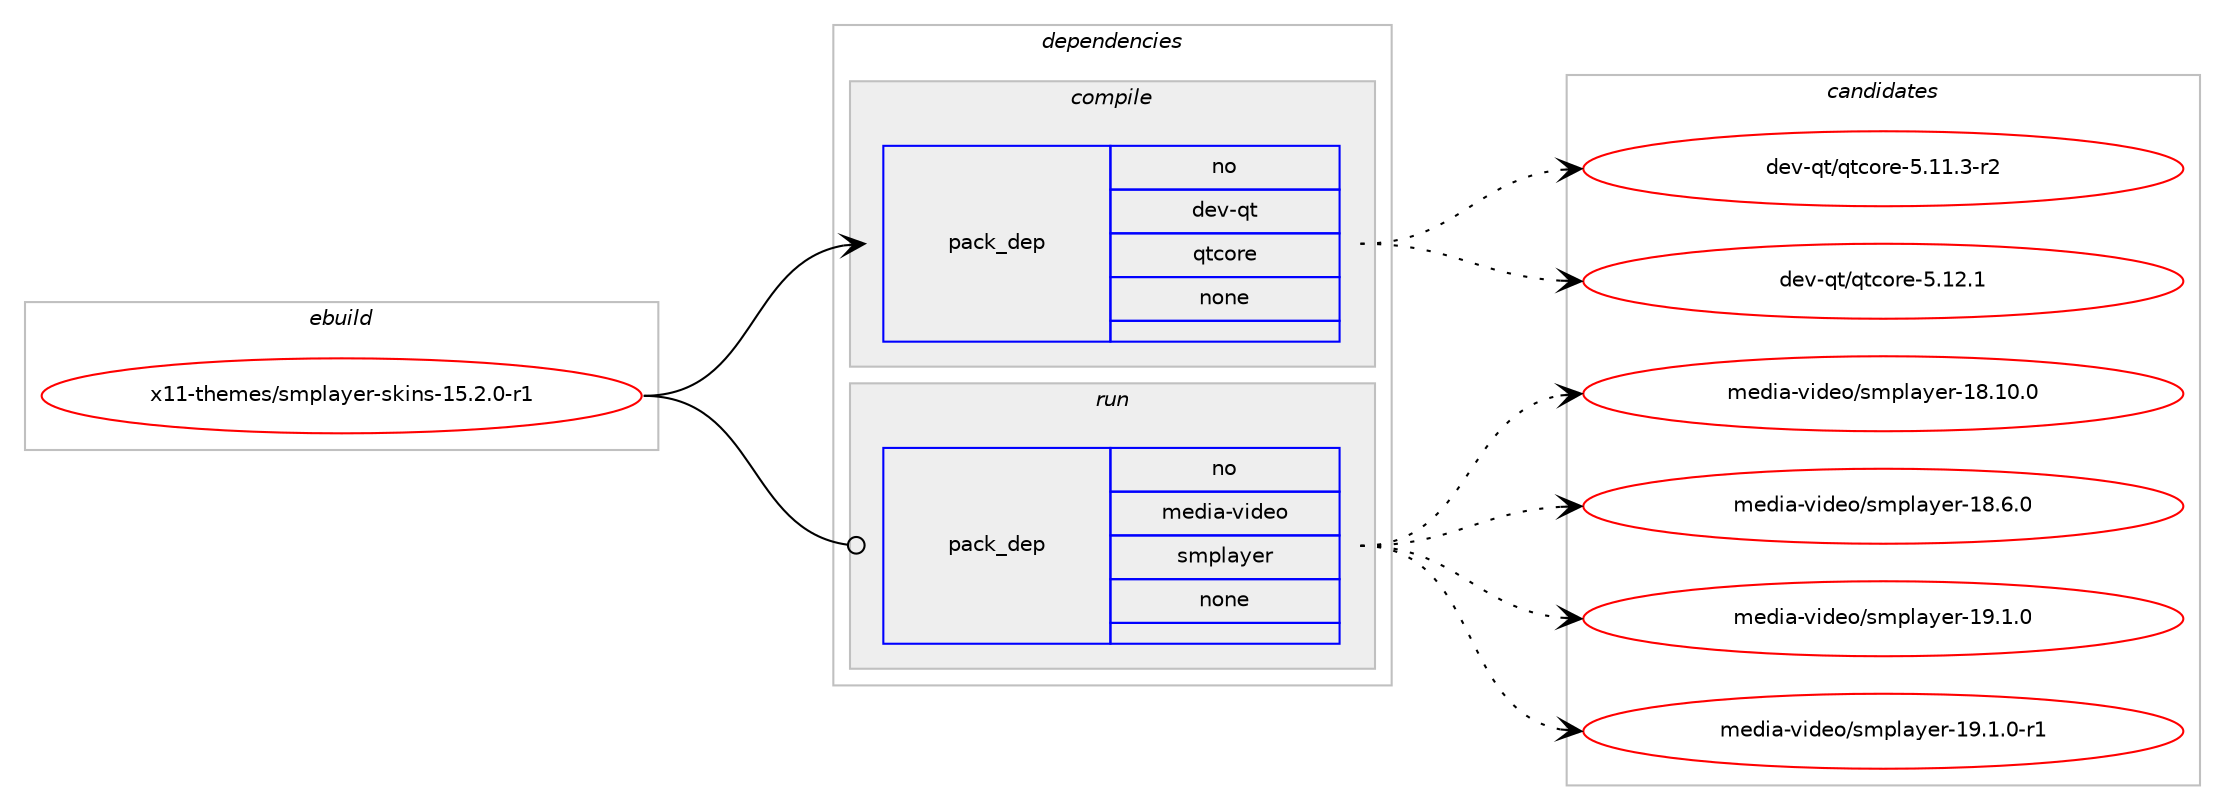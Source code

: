 digraph prolog {

# *************
# Graph options
# *************

newrank=true;
concentrate=true;
compound=true;
graph [rankdir=LR,fontname=Helvetica,fontsize=10,ranksep=1.5];#, ranksep=2.5, nodesep=0.2];
edge  [arrowhead=vee];
node  [fontname=Helvetica,fontsize=10];

# **********
# The ebuild
# **********

subgraph cluster_leftcol {
color=gray;
rank=same;
label=<<i>ebuild</i>>;
id [label="x11-themes/smplayer-skins-15.2.0-r1", color=red, width=4, href="../x11-themes/smplayer-skins-15.2.0-r1.svg"];
}

# ****************
# The dependencies
# ****************

subgraph cluster_midcol {
color=gray;
label=<<i>dependencies</i>>;
subgraph cluster_compile {
fillcolor="#eeeeee";
style=filled;
label=<<i>compile</i>>;
subgraph pack1272375 {
dependency1769438 [label=<<TABLE BORDER="0" CELLBORDER="1" CELLSPACING="0" CELLPADDING="4" WIDTH="220"><TR><TD ROWSPAN="6" CELLPADDING="30">pack_dep</TD></TR><TR><TD WIDTH="110">no</TD></TR><TR><TD>dev-qt</TD></TR><TR><TD>qtcore</TD></TR><TR><TD>none</TD></TR><TR><TD></TD></TR></TABLE>>, shape=none, color=blue];
}
id:e -> dependency1769438:w [weight=20,style="solid",arrowhead="vee"];
}
subgraph cluster_compileandrun {
fillcolor="#eeeeee";
style=filled;
label=<<i>compile and run</i>>;
}
subgraph cluster_run {
fillcolor="#eeeeee";
style=filled;
label=<<i>run</i>>;
subgraph pack1272376 {
dependency1769439 [label=<<TABLE BORDER="0" CELLBORDER="1" CELLSPACING="0" CELLPADDING="4" WIDTH="220"><TR><TD ROWSPAN="6" CELLPADDING="30">pack_dep</TD></TR><TR><TD WIDTH="110">no</TD></TR><TR><TD>media-video</TD></TR><TR><TD>smplayer</TD></TR><TR><TD>none</TD></TR><TR><TD></TD></TR></TABLE>>, shape=none, color=blue];
}
id:e -> dependency1769439:w [weight=20,style="solid",arrowhead="odot"];
}
}

# **************
# The candidates
# **************

subgraph cluster_choices {
rank=same;
color=gray;
label=<<i>candidates</i>>;

subgraph choice1272375 {
color=black;
nodesep=1;
choice100101118451131164711311699111114101455346494946514511450 [label="dev-qt/qtcore-5.11.3-r2", color=red, width=4,href="../dev-qt/qtcore-5.11.3-r2.svg"];
choice10010111845113116471131169911111410145534649504649 [label="dev-qt/qtcore-5.12.1", color=red, width=4,href="../dev-qt/qtcore-5.12.1.svg"];
dependency1769438:e -> choice100101118451131164711311699111114101455346494946514511450:w [style=dotted,weight="100"];
dependency1769438:e -> choice10010111845113116471131169911111410145534649504649:w [style=dotted,weight="100"];
}
subgraph choice1272376 {
color=black;
nodesep=1;
choice109101100105974511810510010111147115109112108971211011144549564649484648 [label="media-video/smplayer-18.10.0", color=red, width=4,href="../media-video/smplayer-18.10.0.svg"];
choice1091011001059745118105100101111471151091121089712110111445495646544648 [label="media-video/smplayer-18.6.0", color=red, width=4,href="../media-video/smplayer-18.6.0.svg"];
choice1091011001059745118105100101111471151091121089712110111445495746494648 [label="media-video/smplayer-19.1.0", color=red, width=4,href="../media-video/smplayer-19.1.0.svg"];
choice10910110010597451181051001011114711510911210897121101114454957464946484511449 [label="media-video/smplayer-19.1.0-r1", color=red, width=4,href="../media-video/smplayer-19.1.0-r1.svg"];
dependency1769439:e -> choice109101100105974511810510010111147115109112108971211011144549564649484648:w [style=dotted,weight="100"];
dependency1769439:e -> choice1091011001059745118105100101111471151091121089712110111445495646544648:w [style=dotted,weight="100"];
dependency1769439:e -> choice1091011001059745118105100101111471151091121089712110111445495746494648:w [style=dotted,weight="100"];
dependency1769439:e -> choice10910110010597451181051001011114711510911210897121101114454957464946484511449:w [style=dotted,weight="100"];
}
}

}
